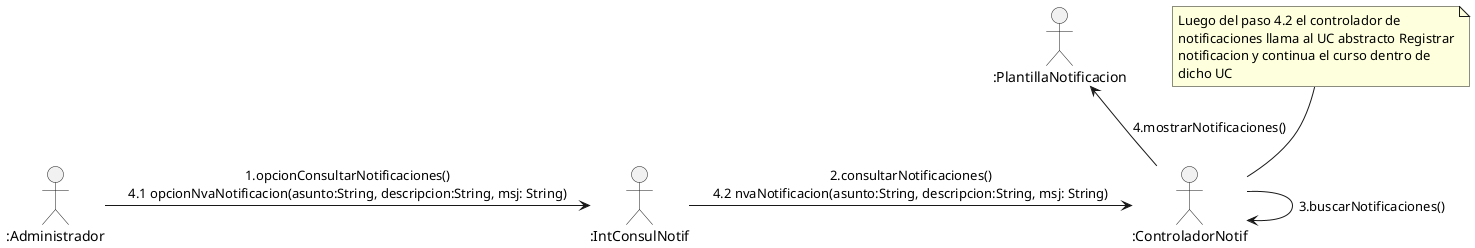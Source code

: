 @startuml
    allow_mixing
    note as nota1
        Luego del paso 4.2 el controlador de 
        notificaciones llama al UC abstracto Registrar
        notificacion y continua el curso dentro de 
        dicho UC
    end note
    actor ":Administrador" as admin
    boundary ":IntConsulNotif" as intConsulNotif
    control ":ControladorNotif" as ctrlNotif
    collections ":PlantillaNotificacion" as plantiList

    nota1 --> ctrlNotif

    admin -> intConsulNotif : "1.opcionConsultarNotificaciones()\n4.1 opcionNvaNotificacion(asunto:String, descripcion:String, msj: String)"
    intConsulNotif -> ctrlNotif : "2.consultarNotificaciones()\n4.2 nvaNotificacion(asunto:String, descripcion:String, msj: String)"
    ctrlNotif -> ctrlNotif : "3.buscarNotificaciones()"
    ctrlNotif -up-> plantiList : "4.mostrarNotificaciones()"


    
@enduml
